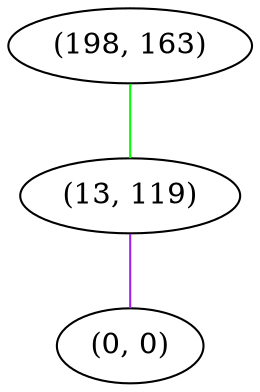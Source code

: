 graph "" {
"(198, 163)";
"(13, 119)";
"(0, 0)";
"(198, 163)" -- "(13, 119)"  [color=green, key=0, weight=2];
"(13, 119)" -- "(0, 0)"  [color=purple, key=0, weight=4];
}
